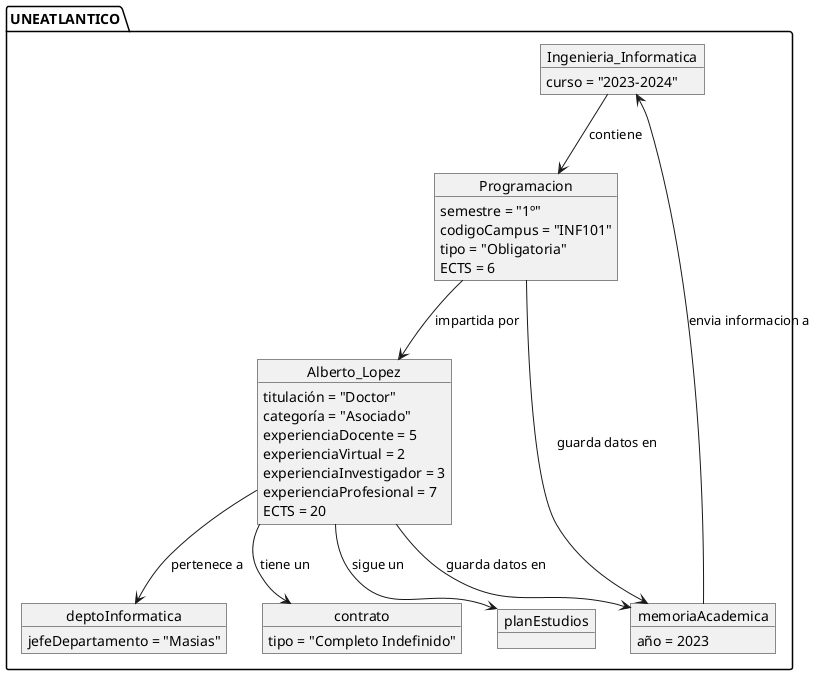 @startuml
package UNEATLANTICO {

object Ingenieria_Informatica {
  curso = "2023-2024"
}

object deptoInformatica {
  jefeDepartamento = "Masias"
}

object Alberto_Lopez {
  titulación = "Doctor"
  categoría = "Asociado"
  experienciaDocente = 5
  experienciaVirtual = 2
  experienciaInvestigador = 3
  experienciaProfesional = 7
  ECTS = 20
}

object contrato {
  tipo = "Completo Indefinido"
}

object Programacion {
  semestre = "1º"
  codigoCampus = "INF101"
  tipo = "Obligatoria"
  ECTS = 6
}

object planEstudios {
}

object memoriaAcademica {
  año = 2023
}

Ingenieria_Informatica --> Programacion : contiene
Programacion --> Alberto_Lopez : impartida por
Alberto_Lopez --> deptoInformatica : pertenece a
Alberto_Lopez --> contrato : tiene un
Alberto_Lopez --> planEstudios : sigue un
memoriaAcademica --> Ingenieria_Informatica : envia informacion a
Programacion --> memoriaAcademica : guarda datos en
Alberto_Lopez --> memoriaAcademica : guarda datos en

}
@enduml